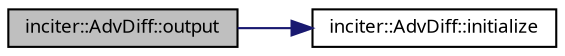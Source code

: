 digraph "inciter::AdvDiff::output"
{
 // INTERACTIVE_SVG=YES
  bgcolor="transparent";
  edge [fontname="sans-serif",fontsize="9",labelfontname="sans-serif",labelfontsize="9"];
  node [fontname="sans-serif",fontsize="9",shape=record];
  rankdir="LR";
  Node1 [label="inciter::AdvDiff::output",height=0.2,width=0.4,color="black", fillcolor="grey75", style="filled", fontcolor="black"];
  Node1 -> Node2 [color="midnightblue",fontsize="9",style="solid",fontname="sans-serif"];
  Node2 [label="inciter::AdvDiff::initialize",height=0.2,width=0.4,color="black",URL="$classinciter_1_1_adv_diff.html#a0c4554977f1925e81d086bf196e544a0"];
}

